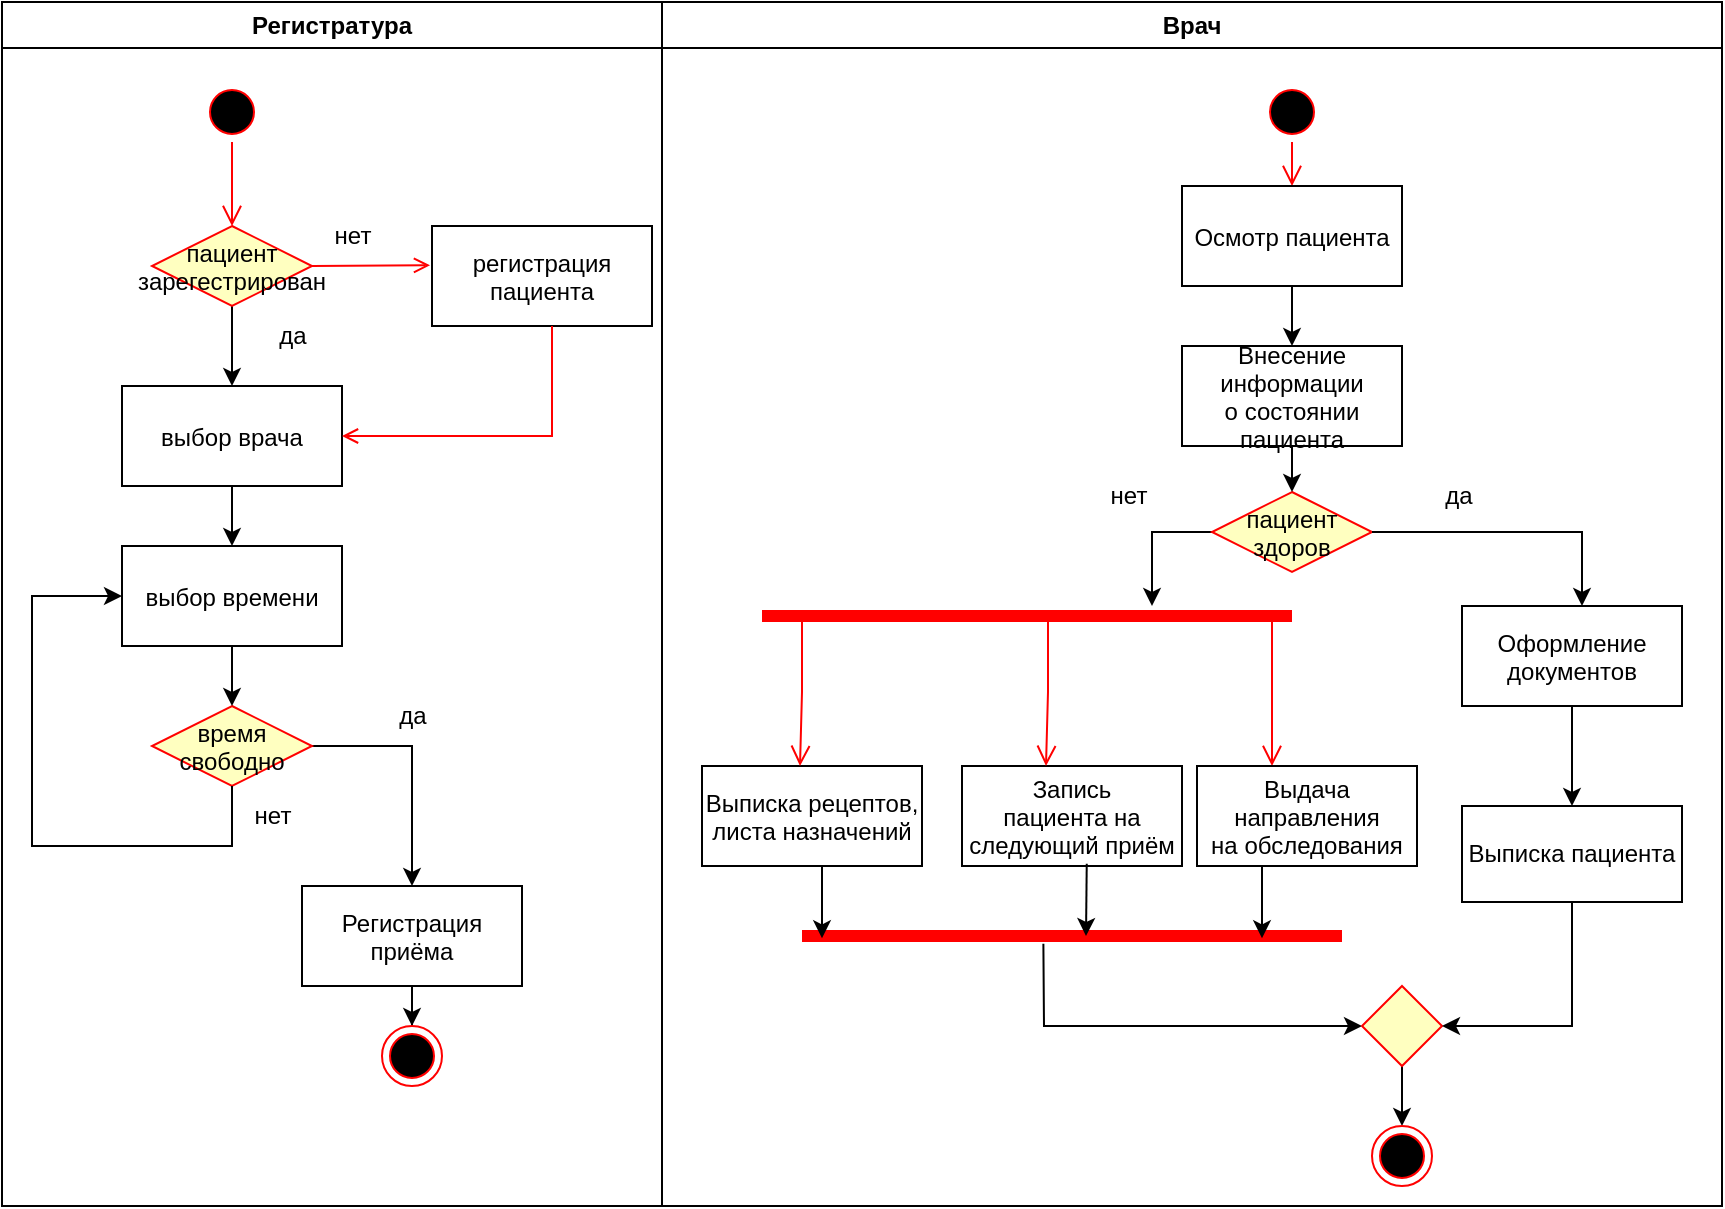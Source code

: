 <mxfile version="23.1.2" type="google">
  <diagram name="Page-1" id="e7e014a7-5840-1c2e-5031-d8a46d1fe8dd">
    <mxGraphModel grid="1" page="1" gridSize="10" guides="1" tooltips="1" connect="1" arrows="1" fold="1" pageScale="1" pageWidth="1169" pageHeight="826" background="none" math="0" shadow="0">
      <root>
        <mxCell id="0" />
        <mxCell id="1" parent="0" />
        <mxCell id="2" value="Регистратура" style="swimlane;whiteSpace=wrap" vertex="1" parent="1">
          <mxGeometry x="50" y="128" width="330" height="602" as="geometry" />
        </mxCell>
        <mxCell id="5" value="" style="ellipse;shape=startState;fillColor=#000000;strokeColor=#ff0000;" vertex="1" parent="2">
          <mxGeometry x="100" y="40" width="30" height="30" as="geometry" />
        </mxCell>
        <mxCell id="6" value="" style="edgeStyle=elbowEdgeStyle;elbow=horizontal;verticalAlign=bottom;endArrow=open;endSize=8;strokeColor=#FF0000;endFill=1;rounded=0;entryX=0.5;entryY=0;entryDx=0;entryDy=0;" edge="1" parent="2" source="5" target="zN_xjauGJ9p02I-CWUfP-41">
          <mxGeometry x="100" y="40" as="geometry">
            <mxPoint x="170" y="102" as="targetPoint" />
          </mxGeometry>
        </mxCell>
        <mxCell id="zN_xjauGJ9p02I-CWUfP-61" value="" style="edgeStyle=orthogonalEdgeStyle;rounded=0;orthogonalLoop=1;jettySize=auto;html=1;" edge="1" parent="2" source="8" target="zN_xjauGJ9p02I-CWUfP-60">
          <mxGeometry relative="1" as="geometry" />
        </mxCell>
        <mxCell id="8" value="Регистрация&#xa;приёма" style="" vertex="1" parent="2">
          <mxGeometry x="150" y="442" width="110" height="50" as="geometry" />
        </mxCell>
        <mxCell id="zN_xjauGJ9p02I-CWUfP-57" value="" style="edgeStyle=orthogonalEdgeStyle;rounded=0;orthogonalLoop=1;jettySize=auto;html=1;" edge="1" parent="2" source="zN_xjauGJ9p02I-CWUfP-41" target="zN_xjauGJ9p02I-CWUfP-56">
          <mxGeometry relative="1" as="geometry" />
        </mxCell>
        <mxCell id="zN_xjauGJ9p02I-CWUfP-41" value="пациент&#xa;зарегестрирован" style="rhombus;fillColor=#ffffc0;strokeColor=#ff0000;" vertex="1" parent="2">
          <mxGeometry x="75" y="112" width="80" height="40" as="geometry" />
        </mxCell>
        <mxCell id="7" value="регистрация &#xa;пациента" style="" vertex="1" parent="2">
          <mxGeometry x="215" y="112" width="110" height="50" as="geometry" />
        </mxCell>
        <mxCell id="9" value="" style="endArrow=open;strokeColor=#FF0000;endFill=1;rounded=0;exitX=1;exitY=0.5;exitDx=0;exitDy=0;entryX=-0.009;entryY=0.393;entryDx=0;entryDy=0;entryPerimeter=0;" edge="1" parent="2" source="zN_xjauGJ9p02I-CWUfP-41" target="7">
          <mxGeometry relative="1" as="geometry">
            <mxPoint x="255" y="162" as="targetPoint" />
          </mxGeometry>
        </mxCell>
        <mxCell id="zN_xjauGJ9p02I-CWUfP-43" value="да" style="text;html=1;align=center;verticalAlign=middle;resizable=0;points=[];autosize=1;strokeColor=none;fillColor=none;" vertex="1" parent="2">
          <mxGeometry x="125" y="152" width="40" height="30" as="geometry" />
        </mxCell>
        <mxCell id="zN_xjauGJ9p02I-CWUfP-44" value="нет" style="text;html=1;align=center;verticalAlign=middle;resizable=0;points=[];autosize=1;strokeColor=none;fillColor=none;" vertex="1" parent="2">
          <mxGeometry x="155" y="102" width="40" height="30" as="geometry" />
        </mxCell>
        <mxCell id="zN_xjauGJ9p02I-CWUfP-72" value="" style="edgeStyle=orthogonalEdgeStyle;rounded=0;orthogonalLoop=1;jettySize=auto;html=1;" edge="1" parent="2" source="zN_xjauGJ9p02I-CWUfP-56" target="zN_xjauGJ9p02I-CWUfP-70">
          <mxGeometry relative="1" as="geometry" />
        </mxCell>
        <mxCell id="zN_xjauGJ9p02I-CWUfP-56" value="выбор врача" style="" vertex="1" parent="2">
          <mxGeometry x="60" y="192" width="110" height="50" as="geometry" />
        </mxCell>
        <mxCell id="zN_xjauGJ9p02I-CWUfP-59" value="" style="edgeStyle=elbowEdgeStyle;elbow=horizontal;entryX=1;entryY=0.5;strokeColor=#FF0000;endArrow=open;endFill=1;rounded=0;entryDx=0;entryDy=0;" edge="1" parent="2" target="zN_xjauGJ9p02I-CWUfP-56">
          <mxGeometry width="100" height="100" relative="1" as="geometry">
            <mxPoint x="275" y="162" as="sourcePoint" />
            <mxPoint x="325" y="205" as="targetPoint" />
            <Array as="points">
              <mxPoint x="275" y="187" />
            </Array>
          </mxGeometry>
        </mxCell>
        <mxCell id="zN_xjauGJ9p02I-CWUfP-60" value="" style="ellipse;shape=endState;fillColor=#000000;strokeColor=#ff0000" vertex="1" parent="2">
          <mxGeometry x="190" y="512" width="30" height="30" as="geometry" />
        </mxCell>
        <mxCell id="zN_xjauGJ9p02I-CWUfP-82" value="" style="edgeStyle=orthogonalEdgeStyle;rounded=0;orthogonalLoop=1;jettySize=auto;html=1;entryX=0.5;entryY=0;entryDx=0;entryDy=0;" edge="1" parent="2" source="zN_xjauGJ9p02I-CWUfP-63" target="8">
          <mxGeometry relative="1" as="geometry">
            <Array as="points">
              <mxPoint x="205" y="372" />
            </Array>
          </mxGeometry>
        </mxCell>
        <mxCell id="zN_xjauGJ9p02I-CWUfP-63" value="время &#xa;свободно" style="rhombus;fillColor=#ffffc0;strokeColor=#ff0000;" vertex="1" parent="2">
          <mxGeometry x="75" y="352" width="80" height="40" as="geometry" />
        </mxCell>
        <mxCell id="zN_xjauGJ9p02I-CWUfP-66" value="да" style="text;html=1;align=center;verticalAlign=middle;resizable=0;points=[];autosize=1;strokeColor=none;fillColor=none;" vertex="1" parent="2">
          <mxGeometry x="185" y="342" width="40" height="30" as="geometry" />
        </mxCell>
        <mxCell id="zN_xjauGJ9p02I-CWUfP-67" value="нет" style="text;html=1;align=center;verticalAlign=middle;resizable=0;points=[];autosize=1;strokeColor=none;fillColor=none;" vertex="1" parent="2">
          <mxGeometry x="115" y="392" width="40" height="30" as="geometry" />
        </mxCell>
        <mxCell id="zN_xjauGJ9p02I-CWUfP-71" value="" style="edgeStyle=orthogonalEdgeStyle;rounded=0;orthogonalLoop=1;jettySize=auto;html=1;" edge="1" parent="2" source="zN_xjauGJ9p02I-CWUfP-70">
          <mxGeometry relative="1" as="geometry">
            <mxPoint x="115" y="352" as="targetPoint" />
          </mxGeometry>
        </mxCell>
        <mxCell id="zN_xjauGJ9p02I-CWUfP-70" value="выбор времени" style="" vertex="1" parent="2">
          <mxGeometry x="60" y="272" width="110" height="50" as="geometry" />
        </mxCell>
        <mxCell id="zN_xjauGJ9p02I-CWUfP-79" value="" style="endArrow=classic;html=1;rounded=0;exitX=0.5;exitY=1;exitDx=0;exitDy=0;entryX=0;entryY=0.5;entryDx=0;entryDy=0;" edge="1" parent="2" source="zN_xjauGJ9p02I-CWUfP-63" target="zN_xjauGJ9p02I-CWUfP-70">
          <mxGeometry width="50" height="50" relative="1" as="geometry">
            <mxPoint x="365" y="352" as="sourcePoint" />
            <mxPoint x="415" y="302" as="targetPoint" />
            <Array as="points">
              <mxPoint x="115" y="422" />
              <mxPoint x="15" y="422" />
              <mxPoint x="15" y="297" />
            </Array>
          </mxGeometry>
        </mxCell>
        <mxCell id="3" value="Врач" style="swimlane;whiteSpace=wrap" vertex="1" parent="1">
          <mxGeometry x="380" y="128" width="530" height="602" as="geometry" />
        </mxCell>
        <mxCell id="13" value="" style="ellipse;shape=startState;fillColor=#000000;strokeColor=#ff0000;" vertex="1" parent="3">
          <mxGeometry x="300" y="40" width="30" height="30" as="geometry" />
        </mxCell>
        <mxCell id="14" value="" style="edgeStyle=elbowEdgeStyle;elbow=horizontal;verticalAlign=bottom;endArrow=open;endSize=8;strokeColor=#FF0000;endFill=1;rounded=0" edge="1" parent="3" source="13" target="15">
          <mxGeometry x="40" y="20" as="geometry">
            <mxPoint x="295" y="90" as="targetPoint" />
          </mxGeometry>
        </mxCell>
        <mxCell id="zN_xjauGJ9p02I-CWUfP-86" value="" style="edgeStyle=orthogonalEdgeStyle;rounded=0;orthogonalLoop=1;jettySize=auto;html=1;" edge="1" parent="3" source="15" target="zN_xjauGJ9p02I-CWUfP-85">
          <mxGeometry relative="1" as="geometry" />
        </mxCell>
        <mxCell id="15" value="Осмотр пациента" style="" vertex="1" parent="3">
          <mxGeometry x="260" y="92" width="110" height="50" as="geometry" />
        </mxCell>
        <mxCell id="zN_xjauGJ9p02I-CWUfP-115" value="" style="edgeStyle=orthogonalEdgeStyle;rounded=0;orthogonalLoop=1;jettySize=auto;html=1;" edge="1" parent="3" source="21" target="zN_xjauGJ9p02I-CWUfP-99">
          <mxGeometry relative="1" as="geometry">
            <Array as="points">
              <mxPoint x="245" y="265" />
            </Array>
          </mxGeometry>
        </mxCell>
        <mxCell id="21" value="пациент&#xa;здоров" style="rhombus;fillColor=#ffffc0;strokeColor=#ff0000;" vertex="1" parent="3">
          <mxGeometry x="275" y="245" width="80" height="40" as="geometry" />
        </mxCell>
        <mxCell id="zN_xjauGJ9p02I-CWUfP-84" value="да" style="text;html=1;align=center;verticalAlign=middle;resizable=0;points=[];autosize=1;strokeColor=none;fillColor=none;" vertex="1" parent="3">
          <mxGeometry x="377.5" y="232" width="40" height="30" as="geometry" />
        </mxCell>
        <mxCell id="zN_xjauGJ9p02I-CWUfP-83" value="нет" style="text;html=1;align=center;verticalAlign=middle;resizable=0;points=[];autosize=1;strokeColor=none;fillColor=none;" vertex="1" parent="3">
          <mxGeometry x="212.5" y="232" width="40" height="30" as="geometry" />
        </mxCell>
        <mxCell id="zN_xjauGJ9p02I-CWUfP-87" value="" style="edgeStyle=orthogonalEdgeStyle;rounded=0;orthogonalLoop=1;jettySize=auto;html=1;" edge="1" parent="3" source="zN_xjauGJ9p02I-CWUfP-85" target="21">
          <mxGeometry relative="1" as="geometry" />
        </mxCell>
        <mxCell id="zN_xjauGJ9p02I-CWUfP-85" value="Внесение &#xa;информации &#xa;о состоянии &#xa;пациента" style="" vertex="1" parent="3">
          <mxGeometry x="260" y="172" width="110" height="50" as="geometry" />
        </mxCell>
        <mxCell id="zN_xjauGJ9p02I-CWUfP-98" value="Запись &#xa;пациента на &#xa;следующий приём" style="" vertex="1" parent="3">
          <mxGeometry x="150" y="382" width="110" height="50" as="geometry" />
        </mxCell>
        <mxCell id="zN_xjauGJ9p02I-CWUfP-99" value="" style="shape=line;html=1;strokeWidth=6;strokeColor=#ff0000;" vertex="1" parent="3">
          <mxGeometry x="50" y="302" width="265" height="10" as="geometry" />
        </mxCell>
        <mxCell id="zN_xjauGJ9p02I-CWUfP-100" value="" style="edgeStyle=orthogonalEdgeStyle;html=1;verticalAlign=bottom;endArrow=open;endSize=8;strokeColor=#ff0000;rounded=0;" edge="1" parent="3">
          <mxGeometry relative="1" as="geometry">
            <mxPoint x="192" y="382" as="targetPoint" />
            <mxPoint x="182" y="307" as="sourcePoint" />
          </mxGeometry>
        </mxCell>
        <mxCell id="zN_xjauGJ9p02I-CWUfP-114" value="" style="edgeStyle=orthogonalEdgeStyle;html=1;verticalAlign=bottom;endArrow=open;endSize=8;strokeColor=#ff0000;rounded=0;" edge="1" parent="3">
          <mxGeometry relative="1" as="geometry">
            <mxPoint x="305" y="382" as="targetPoint" />
            <mxPoint x="229" y="307" as="sourcePoint" />
            <Array as="points">
              <mxPoint x="305" y="308" />
              <mxPoint x="305" y="382" />
            </Array>
          </mxGeometry>
        </mxCell>
        <mxCell id="zN_xjauGJ9p02I-CWUfP-131" value="Выдача &#xa;направления &#xa;на обследования" style="" vertex="1" parent="3">
          <mxGeometry x="267.5" y="382" width="110" height="50" as="geometry" />
        </mxCell>
        <mxCell id="zN_xjauGJ9p02I-CWUfP-132" value="" style="shape=line;html=1;strokeWidth=6;strokeColor=#ff0000;" vertex="1" parent="3">
          <mxGeometry x="70" y="462" width="270" height="10" as="geometry" />
        </mxCell>
        <mxCell id="zN_xjauGJ9p02I-CWUfP-133" value="" style="endArrow=classic;html=1;rounded=0;exitX=0.567;exitY=0.977;exitDx=0;exitDy=0;exitPerimeter=0;" edge="1" parent="3" source="zN_xjauGJ9p02I-CWUfP-98">
          <mxGeometry width="50" height="50" relative="1" as="geometry">
            <mxPoint x="150" y="502" as="sourcePoint" />
            <mxPoint x="212" y="467" as="targetPoint" />
          </mxGeometry>
        </mxCell>
        <mxCell id="zN_xjauGJ9p02I-CWUfP-134" value="" style="endArrow=classic;html=1;rounded=0;exitX=0.567;exitY=0.977;exitDx=0;exitDy=0;exitPerimeter=0;" edge="1" parent="3">
          <mxGeometry width="50" height="50" relative="1" as="geometry">
            <mxPoint x="300" y="432.15" as="sourcePoint" />
            <mxPoint x="300" y="468.15" as="targetPoint" />
          </mxGeometry>
        </mxCell>
        <mxCell id="zN_xjauGJ9p02I-CWUfP-135" value="" style="endArrow=classic;html=1;rounded=0;entryX=0;entryY=0.5;entryDx=0;entryDy=0;exitX=0.447;exitY=0.883;exitDx=0;exitDy=0;exitPerimeter=0;" edge="1" parent="3" source="zN_xjauGJ9p02I-CWUfP-132" target="zN_xjauGJ9p02I-CWUfP-161">
          <mxGeometry width="50" height="50" relative="1" as="geometry">
            <mxPoint x="140" y="285" as="sourcePoint" />
            <mxPoint x="270" y="492" as="targetPoint" />
            <Array as="points">
              <mxPoint x="191" y="512" />
            </Array>
          </mxGeometry>
        </mxCell>
        <mxCell id="zN_xjauGJ9p02I-CWUfP-158" value="" style="edgeStyle=orthogonalEdgeStyle;rounded=0;orthogonalLoop=1;jettySize=auto;html=1;" edge="1" parent="3" source="zN_xjauGJ9p02I-CWUfP-156" target="zN_xjauGJ9p02I-CWUfP-157">
          <mxGeometry relative="1" as="geometry" />
        </mxCell>
        <mxCell id="zN_xjauGJ9p02I-CWUfP-156" value="Оформление &#xa;документов" style="" vertex="1" parent="3">
          <mxGeometry x="400" y="302" width="110" height="50" as="geometry" />
        </mxCell>
        <mxCell id="zN_xjauGJ9p02I-CWUfP-157" value="Выписка пациента" style="whiteSpace=wrap;html=1;" vertex="1" parent="3">
          <mxGeometry x="400" y="402" width="110" height="48" as="geometry" />
        </mxCell>
        <mxCell id="zN_xjauGJ9p02I-CWUfP-159" value="" style="edgeStyle=orthogonalEdgeStyle;rounded=0;orthogonalLoop=1;jettySize=auto;html=1;exitX=1;exitY=0.5;exitDx=0;exitDy=0;" edge="1" parent="3" source="21">
          <mxGeometry relative="1" as="geometry">
            <mxPoint x="490" y="265" as="sourcePoint" />
            <mxPoint x="460" y="302" as="targetPoint" />
            <Array as="points">
              <mxPoint x="460" y="265" />
            </Array>
          </mxGeometry>
        </mxCell>
        <mxCell id="zN_xjauGJ9p02I-CWUfP-166" value="" style="edgeStyle=orthogonalEdgeStyle;rounded=0;orthogonalLoop=1;jettySize=auto;html=1;" edge="1" parent="3" source="zN_xjauGJ9p02I-CWUfP-161" target="zN_xjauGJ9p02I-CWUfP-165">
          <mxGeometry relative="1" as="geometry" />
        </mxCell>
        <mxCell id="zN_xjauGJ9p02I-CWUfP-161" value="" style="rhombus;whiteSpace=wrap;html=1;fontColor=#000000;fillColor=#ffffc0;strokeColor=#ff0000;" vertex="1" parent="3">
          <mxGeometry x="350" y="492" width="40" height="40" as="geometry" />
        </mxCell>
        <mxCell id="zN_xjauGJ9p02I-CWUfP-164" value="" style="endArrow=classic;html=1;rounded=0;entryX=1;entryY=0.5;entryDx=0;entryDy=0;exitX=0.5;exitY=1;exitDx=0;exitDy=0;" edge="1" parent="3" source="zN_xjauGJ9p02I-CWUfP-157" target="zN_xjauGJ9p02I-CWUfP-161">
          <mxGeometry width="50" height="50" relative="1" as="geometry">
            <mxPoint x="460" y="472" as="sourcePoint" />
            <mxPoint x="550" y="512" as="targetPoint" />
            <Array as="points">
              <mxPoint x="455" y="512" />
            </Array>
          </mxGeometry>
        </mxCell>
        <mxCell id="zN_xjauGJ9p02I-CWUfP-165" value="" style="ellipse;shape=endState;fillColor=#000000;strokeColor=#ff0000" vertex="1" parent="3">
          <mxGeometry x="355" y="562" width="30" height="30" as="geometry" />
        </mxCell>
        <mxCell id="zN_xjauGJ9p02I-CWUfP-167" value="Выписка рецептов,&#xa;листа назначений" style="" vertex="1" parent="3">
          <mxGeometry x="20" y="382" width="110" height="50" as="geometry" />
        </mxCell>
        <mxCell id="zN_xjauGJ9p02I-CWUfP-197" value="" style="endArrow=classic;html=1;rounded=0;exitX=0.567;exitY=0.977;exitDx=0;exitDy=0;exitPerimeter=0;" edge="1" parent="3">
          <mxGeometry width="50" height="50" relative="1" as="geometry">
            <mxPoint x="80" y="432.15" as="sourcePoint" />
            <mxPoint x="80" y="468.15" as="targetPoint" />
          </mxGeometry>
        </mxCell>
        <mxCell id="zN_xjauGJ9p02I-CWUfP-198" value="" style="edgeStyle=orthogonalEdgeStyle;html=1;verticalAlign=bottom;endArrow=open;endSize=8;strokeColor=#ff0000;rounded=0;" edge="1" parent="3">
          <mxGeometry relative="1" as="geometry">
            <mxPoint x="69" y="382" as="targetPoint" />
            <mxPoint x="59" y="307" as="sourcePoint" />
          </mxGeometry>
        </mxCell>
      </root>
    </mxGraphModel>
  </diagram>
</mxfile>
